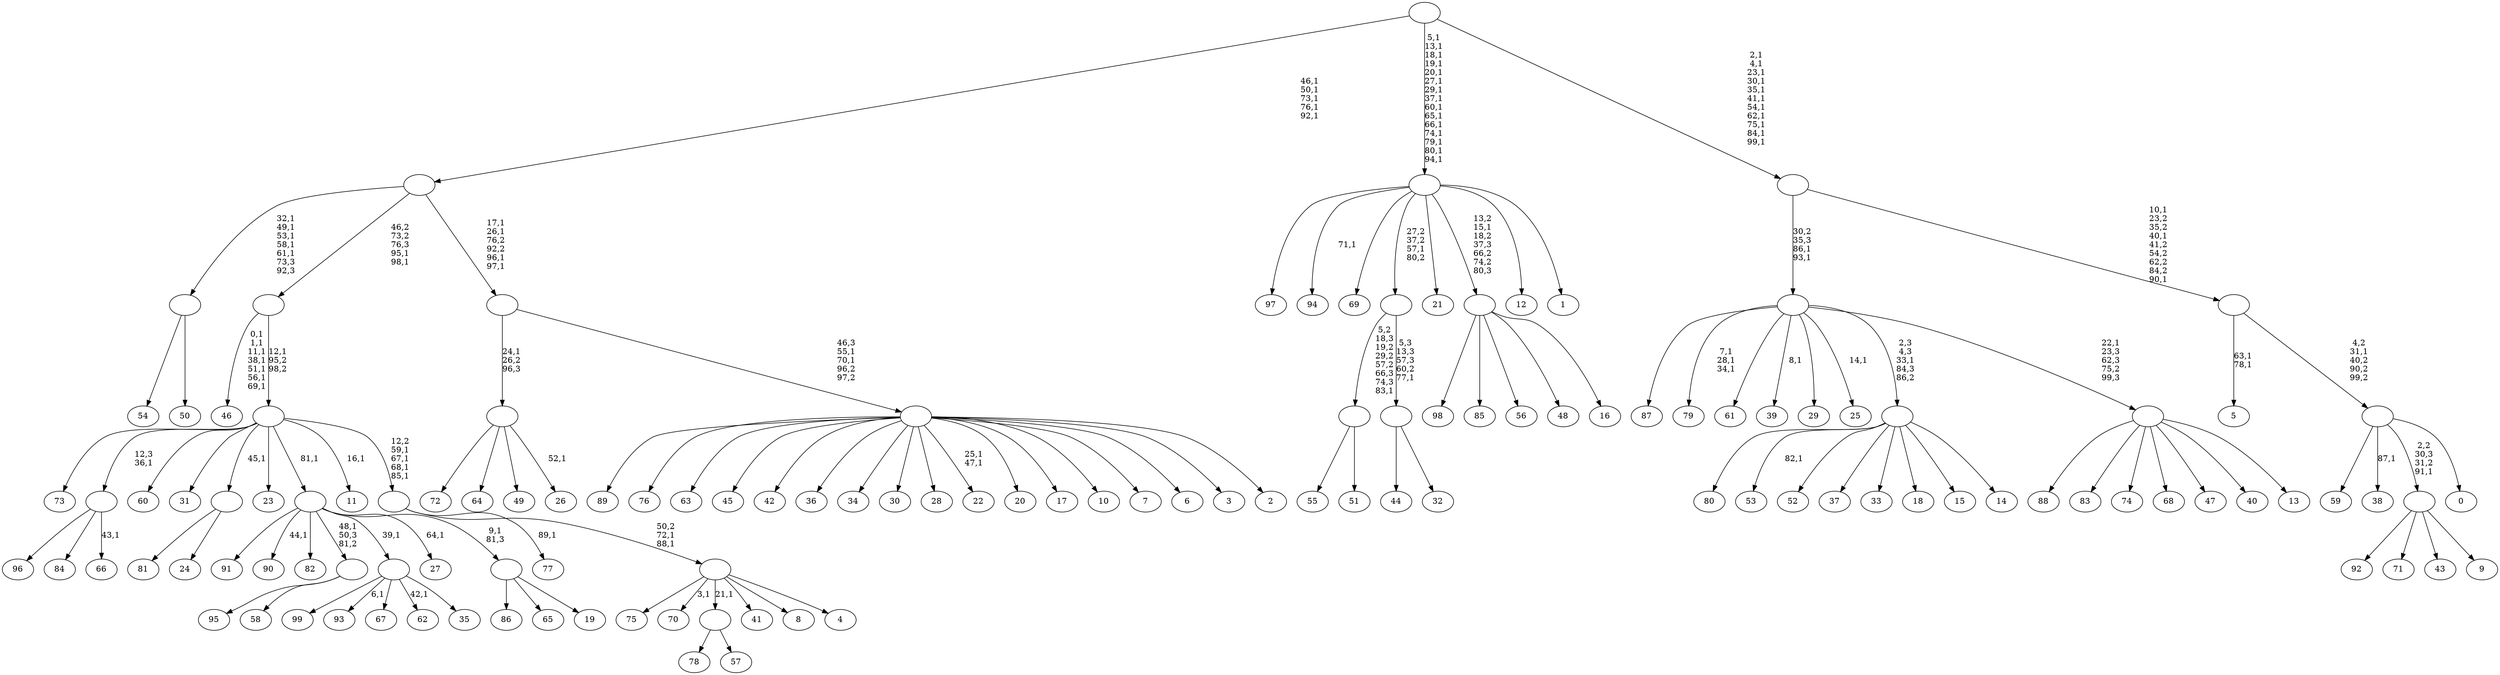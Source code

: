 digraph T {
	200 [label="99"]
	199 [label="98"]
	198 [label="97"]
	197 [label="96"]
	196 [label="95"]
	195 [label="94"]
	193 [label="93"]
	191 [label="92"]
	190 [label="91"]
	189 [label="90"]
	187 [label="89"]
	186 [label="88"]
	185 [label="87"]
	184 [label="86"]
	183 [label="85"]
	182 [label="84"]
	181 [label="83"]
	180 [label="82"]
	179 [label="81"]
	178 [label="80"]
	177 [label="79"]
	173 [label="78"]
	172 [label="77"]
	170 [label="76"]
	169 [label="75"]
	168 [label="74"]
	167 [label="73"]
	166 [label="72"]
	165 [label="71"]
	164 [label="70"]
	162 [label="69"]
	161 [label="68"]
	160 [label="67"]
	159 [label="66"]
	157 [label=""]
	156 [label="65"]
	155 [label="64"]
	154 [label="63"]
	153 [label="62"]
	151 [label="61"]
	150 [label="60"]
	149 [label="59"]
	148 [label="58"]
	147 [label=""]
	146 [label="57"]
	145 [label=""]
	144 [label="56"]
	143 [label="55"]
	142 [label="54"]
	141 [label="53"]
	139 [label="52"]
	138 [label="51"]
	137 [label=""]
	136 [label="50"]
	135 [label=""]
	130 [label="49"]
	129 [label="48"]
	128 [label="47"]
	127 [label="46"]
	119 [label="45"]
	118 [label="44"]
	117 [label="43"]
	116 [label="42"]
	115 [label="41"]
	114 [label="40"]
	113 [label="39"]
	111 [label="38"]
	109 [label="37"]
	108 [label="36"]
	107 [label="35"]
	106 [label=""]
	105 [label="34"]
	104 [label="33"]
	103 [label="32"]
	102 [label=""]
	101 [label=""]
	100 [label="31"]
	99 [label="30"]
	98 [label="29"]
	97 [label="28"]
	96 [label="27"]
	94 [label="26"]
	92 [label=""]
	91 [label="25"]
	89 [label="24"]
	88 [label=""]
	87 [label="23"]
	86 [label="22"]
	83 [label="21"]
	82 [label="20"]
	81 [label="19"]
	80 [label=""]
	79 [label=""]
	78 [label="18"]
	77 [label="17"]
	76 [label="16"]
	75 [label=""]
	74 [label="15"]
	73 [label="14"]
	72 [label=""]
	71 [label="13"]
	70 [label=""]
	69 [label=""]
	67 [label="12"]
	66 [label="11"]
	64 [label="10"]
	63 [label="9"]
	62 [label=""]
	61 [label="8"]
	60 [label="7"]
	59 [label="6"]
	58 [label="5"]
	55 [label="4"]
	54 [label=""]
	52 [label=""]
	48 [label=""]
	47 [label=""]
	45 [label="3"]
	44 [label="2"]
	43 [label=""]
	41 [label=""]
	37 [label=""]
	32 [label="1"]
	31 [label=""]
	16 [label="0"]
	15 [label=""]
	14 [label=""]
	11 [label=""]
	0 [label=""]
	157 -> 159 [label="43,1"]
	157 -> 197 [label=""]
	157 -> 182 [label=""]
	147 -> 196 [label=""]
	147 -> 148 [label=""]
	145 -> 173 [label=""]
	145 -> 146 [label=""]
	137 -> 143 [label=""]
	137 -> 138 [label=""]
	135 -> 142 [label=""]
	135 -> 136 [label=""]
	106 -> 153 [label="42,1"]
	106 -> 193 [label="6,1"]
	106 -> 200 [label=""]
	106 -> 160 [label=""]
	106 -> 107 [label=""]
	102 -> 118 [label=""]
	102 -> 103 [label=""]
	101 -> 137 [label="5,2\n18,3\n19,2\n29,2\n57,2\n66,3\n74,3\n83,1"]
	101 -> 102 [label="5,3\n13,3\n57,3\n60,2\n77,1"]
	92 -> 94 [label="52,1"]
	92 -> 166 [label=""]
	92 -> 155 [label=""]
	92 -> 130 [label=""]
	88 -> 179 [label=""]
	88 -> 89 [label=""]
	80 -> 184 [label=""]
	80 -> 156 [label=""]
	80 -> 81 [label=""]
	79 -> 96 [label="64,1"]
	79 -> 189 [label="44,1"]
	79 -> 190 [label=""]
	79 -> 180 [label=""]
	79 -> 147 [label="48,1\n50,3\n81,2"]
	79 -> 106 [label="39,1"]
	79 -> 80 [label="9,1\n81,3"]
	75 -> 199 [label=""]
	75 -> 183 [label=""]
	75 -> 144 [label=""]
	75 -> 129 [label=""]
	75 -> 76 [label=""]
	72 -> 141 [label="82,1"]
	72 -> 178 [label=""]
	72 -> 139 [label=""]
	72 -> 109 [label=""]
	72 -> 104 [label=""]
	72 -> 78 [label=""]
	72 -> 74 [label=""]
	72 -> 73 [label=""]
	70 -> 186 [label=""]
	70 -> 181 [label=""]
	70 -> 168 [label=""]
	70 -> 161 [label=""]
	70 -> 128 [label=""]
	70 -> 114 [label=""]
	70 -> 71 [label=""]
	69 -> 91 [label="14,1"]
	69 -> 113 [label="8,1"]
	69 -> 177 [label="7,1\n28,1\n34,1"]
	69 -> 185 [label=""]
	69 -> 151 [label=""]
	69 -> 98 [label=""]
	69 -> 72 [label="2,3\n4,3\n33,1\n84,3\n86,2"]
	69 -> 70 [label="22,1\n23,3\n62,3\n75,2\n99,3"]
	62 -> 191 [label=""]
	62 -> 165 [label=""]
	62 -> 117 [label=""]
	62 -> 63 [label=""]
	54 -> 164 [label="3,1"]
	54 -> 169 [label=""]
	54 -> 145 [label="21,1"]
	54 -> 115 [label=""]
	54 -> 61 [label=""]
	54 -> 55 [label=""]
	52 -> 54 [label="50,2\n72,1\n88,1"]
	52 -> 172 [label="89,1"]
	48 -> 52 [label="12,2\n59,1\n67,1\n68,1\n85,1"]
	48 -> 66 [label="16,1"]
	48 -> 167 [label=""]
	48 -> 157 [label="12,3\n36,1"]
	48 -> 150 [label=""]
	48 -> 100 [label=""]
	48 -> 88 [label="45,1"]
	48 -> 87 [label=""]
	48 -> 79 [label="81,1"]
	47 -> 127 [label="0,1\n1,1\n11,1\n38,1\n51,1\n56,1\n69,1"]
	47 -> 48 [label="12,1\n95,2\n98,2"]
	43 -> 86 [label="25,1\n47,1"]
	43 -> 187 [label=""]
	43 -> 170 [label=""]
	43 -> 154 [label=""]
	43 -> 119 [label=""]
	43 -> 116 [label=""]
	43 -> 108 [label=""]
	43 -> 105 [label=""]
	43 -> 99 [label=""]
	43 -> 97 [label=""]
	43 -> 82 [label=""]
	43 -> 77 [label=""]
	43 -> 64 [label=""]
	43 -> 60 [label=""]
	43 -> 59 [label=""]
	43 -> 45 [label=""]
	43 -> 44 [label=""]
	41 -> 43 [label="46,3\n55,1\n70,1\n96,2\n97,2"]
	41 -> 92 [label="24,1\n26,2\n96,3"]
	37 -> 41 [label="17,1\n26,1\n76,2\n92,2\n96,1\n97,1"]
	37 -> 47 [label="46,2\n73,2\n76,3\n95,1\n98,1"]
	37 -> 135 [label="32,1\n49,1\n53,1\n58,1\n61,1\n73,3\n92,3"]
	31 -> 195 [label="71,1"]
	31 -> 198 [label=""]
	31 -> 162 [label=""]
	31 -> 101 [label="27,2\n37,2\n57,1\n80,2"]
	31 -> 83 [label=""]
	31 -> 75 [label="13,2\n15,1\n18,2\n37,3\n66,2\n74,2\n80,3"]
	31 -> 67 [label=""]
	31 -> 32 [label=""]
	15 -> 111 [label="87,1"]
	15 -> 149 [label=""]
	15 -> 62 [label="2,2\n30,3\n31,2\n91,1"]
	15 -> 16 [label=""]
	14 -> 58 [label="63,1\n78,1"]
	14 -> 15 [label="4,2\n31,1\n40,2\n90,2\n99,2"]
	11 -> 14 [label="10,1\n23,2\n35,2\n40,1\n41,2\n54,2\n62,2\n84,2\n90,1"]
	11 -> 69 [label="30,2\n35,3\n86,1\n93,1"]
	0 -> 11 [label="2,1\n4,1\n23,1\n30,1\n35,1\n41,1\n54,1\n62,1\n75,1\n84,1\n99,1"]
	0 -> 31 [label="5,1\n13,1\n18,1\n19,1\n20,1\n27,1\n29,1\n37,1\n60,1\n65,1\n66,1\n74,1\n79,1\n80,1\n94,1"]
	0 -> 37 [label="46,1\n50,1\n73,1\n76,1\n92,1"]
}
